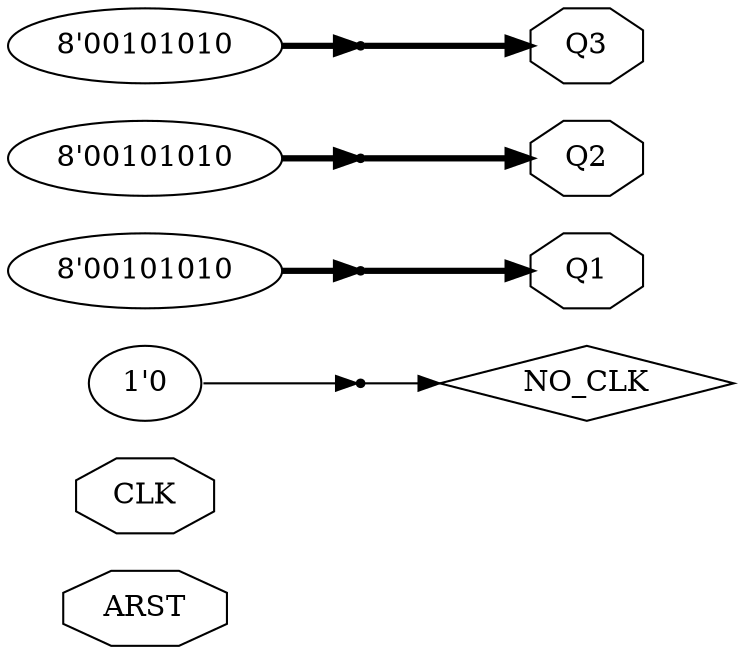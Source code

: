 digraph "test" {
rankdir="LR";
remincross=true;
n1 [ shape=octagon, label="ARST", color="black", fontcolor="black" ];
n2 [ shape=octagon, label="CLK", color="black", fontcolor="black" ];
n3 [ shape=diamond, label="NO_CLK", color="black", fontcolor="black" ];
n4 [ shape=octagon, label="Q1", color="black", fontcolor="black" ];
n5 [ shape=octagon, label="Q2", color="black", fontcolor="black" ];
n6 [ shape=octagon, label="Q3", color="black", fontcolor="black" ];
v0 [ label="1'0" ];
x1 [shape=point, ];
v2 [ label="8'00101010" ];
x3 [shape=point, ];
v4 [ label="8'00101010" ];
x5 [shape=point, ];
v6 [ label="8'00101010" ];
x7 [shape=point, ];
x1:e -> n3:w [color="black", fontcolor="black", label=""];
x3:e -> n4:w [color="black", fontcolor="black", style="setlinewidth(3)", label=""];
x5:e -> n5:w [color="black", fontcolor="black", style="setlinewidth(3)", label=""];
x7:e -> n6:w [color="black", fontcolor="black", style="setlinewidth(3)", label=""];
v0:e -> x1:w [color="black", fontcolor="black", label=""];
v2:e -> x3:w [color="black", fontcolor="black", style="setlinewidth(3)", label=""];
v4:e -> x5:w [color="black", fontcolor="black", style="setlinewidth(3)", label=""];
v6:e -> x7:w [color="black", fontcolor="black", style="setlinewidth(3)", label=""];
}
